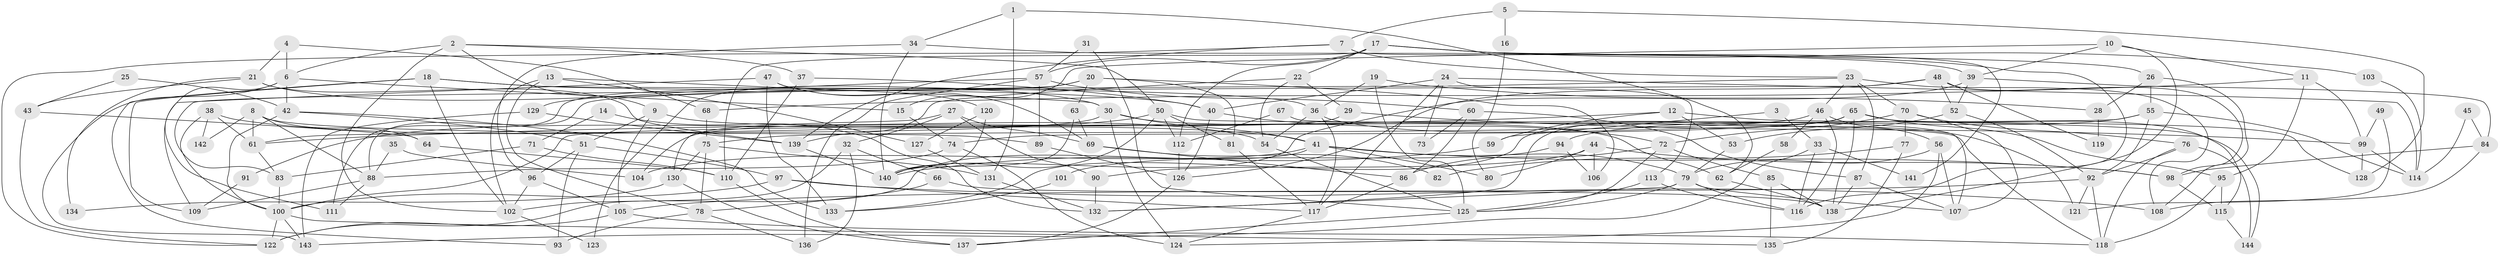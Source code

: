 // coarse degree distribution, {4: 0.16279069767441862, 2: 0.13953488372093023, 5: 0.23255813953488372, 3: 0.22093023255813954, 6: 0.10465116279069768, 7: 0.03488372093023256, 17: 0.023255813953488372, 9: 0.011627906976744186, 8: 0.03488372093023256, 10: 0.011627906976744186, 12: 0.011627906976744186, 1: 0.011627906976744186}
// Generated by graph-tools (version 1.1) at 2025/54/03/04/25 21:54:43]
// undirected, 144 vertices, 288 edges
graph export_dot {
graph [start="1"]
  node [color=gray90,style=filled];
  1;
  2;
  3;
  4;
  5;
  6;
  7;
  8;
  9;
  10;
  11;
  12;
  13;
  14;
  15;
  16;
  17;
  18;
  19;
  20;
  21;
  22;
  23;
  24;
  25;
  26;
  27;
  28;
  29;
  30;
  31;
  32;
  33;
  34;
  35;
  36;
  37;
  38;
  39;
  40;
  41;
  42;
  43;
  44;
  45;
  46;
  47;
  48;
  49;
  50;
  51;
  52;
  53;
  54;
  55;
  56;
  57;
  58;
  59;
  60;
  61;
  62;
  63;
  64;
  65;
  66;
  67;
  68;
  69;
  70;
  71;
  72;
  73;
  74;
  75;
  76;
  77;
  78;
  79;
  80;
  81;
  82;
  83;
  84;
  85;
  86;
  87;
  88;
  89;
  90;
  91;
  92;
  93;
  94;
  95;
  96;
  97;
  98;
  99;
  100;
  101;
  102;
  103;
  104;
  105;
  106;
  107;
  108;
  109;
  110;
  111;
  112;
  113;
  114;
  115;
  116;
  117;
  118;
  119;
  120;
  121;
  122;
  123;
  124;
  125;
  126;
  127;
  128;
  129;
  130;
  131;
  132;
  133;
  134;
  135;
  136;
  137;
  138;
  139;
  140;
  141;
  142;
  143;
  144;
  1 -- 34;
  1 -- 131;
  1 -- 62;
  2 -- 37;
  2 -- 50;
  2 -- 6;
  2 -- 9;
  2 -- 102;
  3 -- 33;
  3 -- 59;
  4 -- 6;
  4 -- 21;
  4 -- 68;
  5 -- 7;
  5 -- 128;
  5 -- 16;
  6 -- 143;
  6 -- 15;
  6 -- 42;
  6 -- 111;
  7 -- 23;
  7 -- 122;
  7 -- 139;
  7 -- 141;
  8 -- 88;
  8 -- 61;
  8 -- 64;
  8 -- 89;
  8 -- 142;
  9 -- 54;
  9 -- 51;
  9 -- 105;
  10 -- 138;
  10 -- 11;
  10 -- 15;
  10 -- 39;
  11 -- 95;
  11 -- 68;
  11 -- 99;
  12 -- 61;
  12 -- 53;
  12 -- 59;
  12 -- 144;
  13 -- 78;
  13 -- 102;
  13 -- 30;
  13 -- 127;
  14 -- 71;
  14 -- 132;
  15 -- 74;
  16 -- 80;
  17 -- 26;
  17 -- 22;
  17 -- 57;
  17 -- 103;
  17 -- 110;
  17 -- 112;
  17 -- 116;
  18 -- 40;
  18 -- 102;
  18 -- 36;
  18 -- 93;
  18 -- 109;
  19 -- 36;
  19 -- 125;
  19 -- 28;
  20 -- 111;
  20 -- 63;
  20 -- 81;
  20 -- 106;
  20 -- 123;
  21 -- 139;
  21 -- 30;
  21 -- 43;
  21 -- 134;
  22 -- 54;
  22 -- 139;
  22 -- 29;
  23 -- 108;
  23 -- 70;
  23 -- 46;
  23 -- 87;
  23 -- 88;
  24 -- 40;
  24 -- 117;
  24 -- 73;
  24 -- 113;
  24 -- 114;
  25 -- 42;
  25 -- 43;
  26 -- 55;
  26 -- 108;
  26 -- 28;
  27 -- 32;
  27 -- 130;
  27 -- 69;
  27 -- 90;
  28 -- 119;
  29 -- 99;
  29 -- 104;
  30 -- 41;
  30 -- 61;
  30 -- 62;
  30 -- 124;
  31 -- 57;
  31 -- 125;
  32 -- 66;
  32 -- 102;
  32 -- 136;
  33 -- 116;
  33 -- 143;
  33 -- 141;
  34 -- 96;
  34 -- 140;
  34 -- 39;
  35 -- 88;
  35 -- 104;
  36 -- 117;
  36 -- 54;
  36 -- 121;
  37 -- 110;
  37 -- 40;
  38 -- 41;
  38 -- 100;
  38 -- 61;
  38 -- 142;
  39 -- 52;
  39 -- 84;
  39 -- 140;
  40 -- 72;
  40 -- 126;
  41 -- 79;
  41 -- 122;
  41 -- 80;
  41 -- 98;
  41 -- 104;
  42 -- 51;
  42 -- 100;
  42 -- 133;
  43 -- 122;
  43 -- 64;
  44 -- 98;
  44 -- 90;
  44 -- 80;
  44 -- 106;
  45 -- 114;
  45 -- 84;
  46 -- 75;
  46 -- 56;
  46 -- 58;
  46 -- 116;
  47 -- 109;
  47 -- 69;
  47 -- 120;
  47 -- 133;
  48 -- 52;
  48 -- 126;
  48 -- 83;
  48 -- 98;
  48 -- 119;
  49 -- 121;
  49 -- 99;
  50 -- 118;
  50 -- 112;
  50 -- 81;
  50 -- 91;
  50 -- 140;
  51 -- 97;
  51 -- 93;
  51 -- 96;
  52 -- 92;
  52 -- 53;
  53 -- 79;
  54 -- 125;
  55 -- 100;
  55 -- 92;
  55 -- 94;
  55 -- 114;
  56 -- 124;
  56 -- 79;
  56 -- 107;
  57 -- 60;
  57 -- 89;
  57 -- 129;
  57 -- 136;
  58 -- 62;
  59 -- 140;
  60 -- 86;
  60 -- 87;
  60 -- 73;
  61 -- 83;
  62 -- 138;
  63 -- 69;
  63 -- 140;
  64 -- 110;
  65 -- 133;
  65 -- 138;
  65 -- 74;
  65 -- 95;
  65 -- 115;
  65 -- 128;
  65 -- 132;
  66 -- 78;
  66 -- 138;
  67 -- 112;
  67 -- 107;
  68 -- 75;
  69 -- 86;
  69 -- 82;
  70 -- 107;
  70 -- 76;
  70 -- 72;
  70 -- 77;
  71 -- 83;
  71 -- 110;
  72 -- 125;
  72 -- 85;
  72 -- 86;
  74 -- 88;
  74 -- 124;
  75 -- 78;
  75 -- 131;
  75 -- 130;
  76 -- 118;
  76 -- 144;
  76 -- 92;
  77 -- 135;
  77 -- 82;
  78 -- 93;
  78 -- 136;
  79 -- 116;
  79 -- 107;
  79 -- 125;
  79 -- 132;
  81 -- 117;
  83 -- 100;
  84 -- 98;
  84 -- 108;
  85 -- 138;
  85 -- 135;
  86 -- 117;
  87 -- 107;
  87 -- 138;
  88 -- 109;
  88 -- 111;
  89 -- 126;
  90 -- 132;
  91 -- 109;
  92 -- 118;
  92 -- 105;
  92 -- 121;
  94 -- 106;
  94 -- 101;
  95 -- 115;
  95 -- 118;
  96 -- 105;
  96 -- 102;
  97 -- 117;
  97 -- 100;
  97 -- 108;
  98 -- 115;
  99 -- 114;
  99 -- 128;
  100 -- 122;
  100 -- 135;
  100 -- 143;
  101 -- 133;
  102 -- 123;
  103 -- 114;
  105 -- 118;
  105 -- 122;
  110 -- 137;
  112 -- 126;
  113 -- 116;
  113 -- 125;
  115 -- 144;
  117 -- 124;
  120 -- 140;
  120 -- 127;
  125 -- 137;
  126 -- 137;
  127 -- 131;
  129 -- 139;
  129 -- 143;
  130 -- 137;
  130 -- 134;
  131 -- 132;
  139 -- 140;
}
